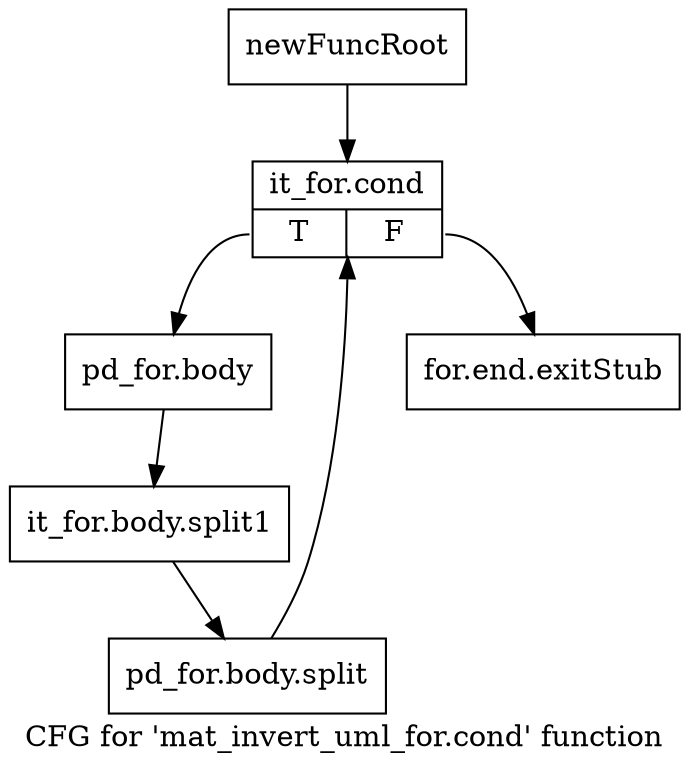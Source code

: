 digraph "CFG for 'mat_invert_uml_for.cond' function" {
	label="CFG for 'mat_invert_uml_for.cond' function";

	Node0x1a45590 [shape=record,label="{newFuncRoot}"];
	Node0x1a45590 -> Node0x1a45a80;
	Node0x1a455e0 [shape=record,label="{for.end.exitStub}"];
	Node0x1a45a80 [shape=record,label="{it_for.cond|{<s0>T|<s1>F}}"];
	Node0x1a45a80:s0 -> Node0x1a45ad0;
	Node0x1a45a80:s1 -> Node0x1a455e0;
	Node0x1a45ad0 [shape=record,label="{pd_for.body}"];
	Node0x1a45ad0 -> Node0x1c4da90;
	Node0x1c4da90 [shape=record,label="{it_for.body.split1}"];
	Node0x1c4da90 -> Node0x1c4dc30;
	Node0x1c4dc30 [shape=record,label="{pd_for.body.split}"];
	Node0x1c4dc30 -> Node0x1a45a80;
}
